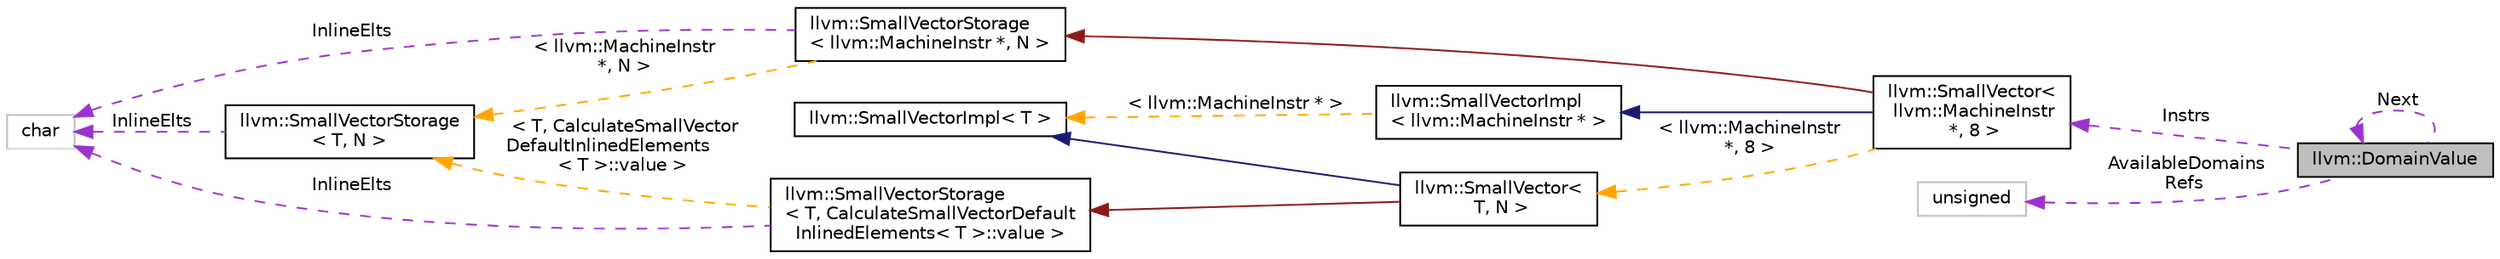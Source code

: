 digraph "llvm::DomainValue"
{
 // LATEX_PDF_SIZE
  bgcolor="transparent";
  edge [fontname="Helvetica",fontsize="10",labelfontname="Helvetica",labelfontsize="10"];
  node [fontname="Helvetica",fontsize="10",shape=record];
  rankdir="LR";
  Node1 [label="llvm::DomainValue",height=0.2,width=0.4,color="black", fillcolor="grey75", style="filled", fontcolor="black",tooltip="A DomainValue is a bit like LiveIntervals' ValNo, but it also keeps track of execution domains."];
  Node2 -> Node1 [dir="back",color="darkorchid3",fontsize="10",style="dashed",label=" Instrs" ,fontname="Helvetica"];
  Node2 [label="llvm::SmallVector\<\l llvm::MachineInstr\l *, 8 \>",height=0.2,width=0.4,color="black",URL="$classllvm_1_1SmallVector.html",tooltip=" "];
  Node3 -> Node2 [dir="back",color="midnightblue",fontsize="10",style="solid",fontname="Helvetica"];
  Node3 [label="llvm::SmallVectorImpl\l\< llvm::MachineInstr * \>",height=0.2,width=0.4,color="black",URL="$classllvm_1_1SmallVectorImpl.html",tooltip=" "];
  Node4 -> Node3 [dir="back",color="orange",fontsize="10",style="dashed",label=" \< llvm::MachineInstr * \>" ,fontname="Helvetica"];
  Node4 [label="llvm::SmallVectorImpl\< T \>",height=0.2,width=0.4,color="black",URL="$classllvm_1_1SmallVectorImpl.html",tooltip="This class consists of common code factored out of the SmallVector class to reduce code duplication b..."];
  Node5 -> Node2 [dir="back",color="firebrick4",fontsize="10",style="solid",fontname="Helvetica"];
  Node5 [label="llvm::SmallVectorStorage\l\< llvm::MachineInstr *, N \>",height=0.2,width=0.4,color="black",URL="$structllvm_1_1SmallVectorStorage.html",tooltip=" "];
  Node6 -> Node5 [dir="back",color="darkorchid3",fontsize="10",style="dashed",label=" InlineElts" ,fontname="Helvetica"];
  Node6 [label="char",height=0.2,width=0.4,color="grey75",tooltip=" "];
  Node7 -> Node5 [dir="back",color="orange",fontsize="10",style="dashed",label=" \< llvm::MachineInstr\l *, N \>" ,fontname="Helvetica"];
  Node7 [label="llvm::SmallVectorStorage\l\< T, N \>",height=0.2,width=0.4,color="black",URL="$structllvm_1_1SmallVectorStorage.html",tooltip="Storage for the SmallVector elements."];
  Node6 -> Node7 [dir="back",color="darkorchid3",fontsize="10",style="dashed",label=" InlineElts" ,fontname="Helvetica"];
  Node8 -> Node2 [dir="back",color="orange",fontsize="10",style="dashed",label=" \< llvm::MachineInstr\l *, 8 \>" ,fontname="Helvetica"];
  Node8 [label="llvm::SmallVector\<\l T, N \>",height=0.2,width=0.4,color="black",URL="$classllvm_1_1SmallVector.html",tooltip="This is a 'vector' (really, a variable-sized array), optimized for the case when the array is small."];
  Node4 -> Node8 [dir="back",color="midnightblue",fontsize="10",style="solid",fontname="Helvetica"];
  Node9 -> Node8 [dir="back",color="firebrick4",fontsize="10",style="solid",fontname="Helvetica"];
  Node9 [label="llvm::SmallVectorStorage\l\< T, CalculateSmallVectorDefault\lInlinedElements\< T \>::value \>",height=0.2,width=0.4,color="black",URL="$structllvm_1_1SmallVectorStorage.html",tooltip=" "];
  Node6 -> Node9 [dir="back",color="darkorchid3",fontsize="10",style="dashed",label=" InlineElts" ,fontname="Helvetica"];
  Node7 -> Node9 [dir="back",color="orange",fontsize="10",style="dashed",label=" \< T, CalculateSmallVector\lDefaultInlinedElements\l\< T \>::value \>" ,fontname="Helvetica"];
  Node1 -> Node1 [dir="back",color="darkorchid3",fontsize="10",style="dashed",label=" Next" ,fontname="Helvetica"];
  Node10 -> Node1 [dir="back",color="darkorchid3",fontsize="10",style="dashed",label=" AvailableDomains\nRefs" ,fontname="Helvetica"];
  Node10 [label="unsigned",height=0.2,width=0.4,color="grey75",tooltip=" "];
}
